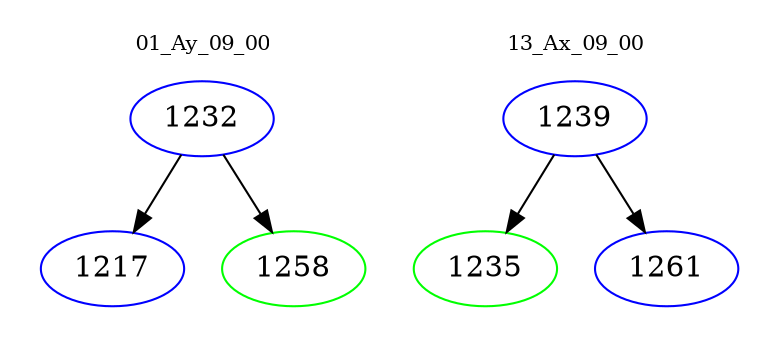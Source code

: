 digraph{
subgraph cluster_0 {
color = white
label = "01_Ay_09_00";
fontsize=10;
T0_1232 [label="1232", color="blue"]
T0_1232 -> T0_1217 [color="black"]
T0_1217 [label="1217", color="blue"]
T0_1232 -> T0_1258 [color="black"]
T0_1258 [label="1258", color="green"]
}
subgraph cluster_1 {
color = white
label = "13_Ax_09_00";
fontsize=10;
T1_1239 [label="1239", color="blue"]
T1_1239 -> T1_1235 [color="black"]
T1_1235 [label="1235", color="green"]
T1_1239 -> T1_1261 [color="black"]
T1_1261 [label="1261", color="blue"]
}
}
